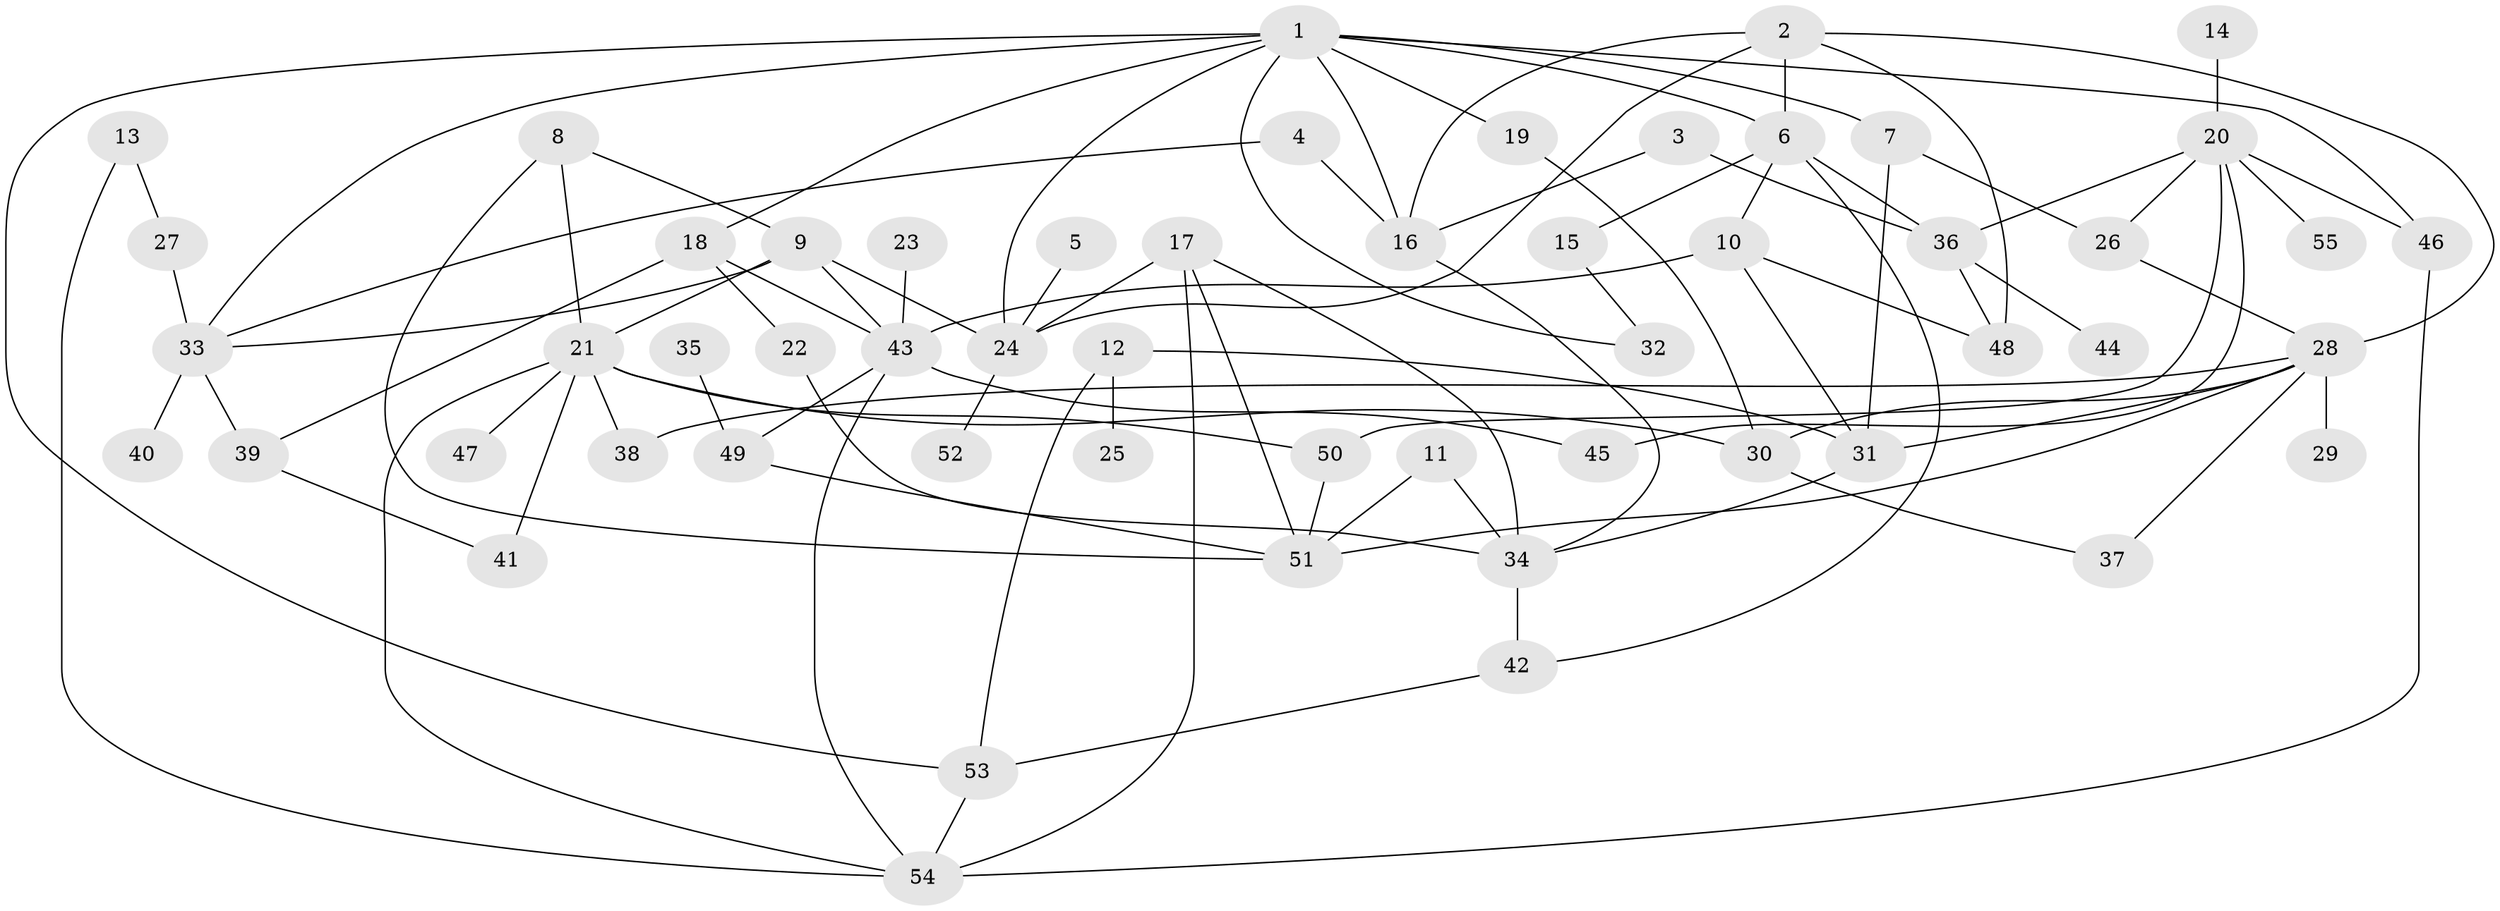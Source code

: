 // original degree distribution, {4: 0.09174311926605505, 6: 0.045871559633027525, 8: 0.027522935779816515, 7: 0.009174311926605505, 5: 0.08256880733944955, 2: 0.30275229357798167, 3: 0.2018348623853211, 1: 0.23853211009174313}
// Generated by graph-tools (version 1.1) at 2025/49/03/09/25 03:49:22]
// undirected, 55 vertices, 94 edges
graph export_dot {
graph [start="1"]
  node [color=gray90,style=filled];
  1;
  2;
  3;
  4;
  5;
  6;
  7;
  8;
  9;
  10;
  11;
  12;
  13;
  14;
  15;
  16;
  17;
  18;
  19;
  20;
  21;
  22;
  23;
  24;
  25;
  26;
  27;
  28;
  29;
  30;
  31;
  32;
  33;
  34;
  35;
  36;
  37;
  38;
  39;
  40;
  41;
  42;
  43;
  44;
  45;
  46;
  47;
  48;
  49;
  50;
  51;
  52;
  53;
  54;
  55;
  1 -- 6 [weight=1.0];
  1 -- 7 [weight=1.0];
  1 -- 16 [weight=1.0];
  1 -- 18 [weight=1.0];
  1 -- 19 [weight=1.0];
  1 -- 24 [weight=1.0];
  1 -- 32 [weight=1.0];
  1 -- 33 [weight=1.0];
  1 -- 46 [weight=1.0];
  1 -- 53 [weight=1.0];
  2 -- 6 [weight=1.0];
  2 -- 16 [weight=1.0];
  2 -- 24 [weight=1.0];
  2 -- 28 [weight=1.0];
  2 -- 48 [weight=1.0];
  3 -- 16 [weight=1.0];
  3 -- 36 [weight=1.0];
  4 -- 16 [weight=1.0];
  4 -- 33 [weight=1.0];
  5 -- 24 [weight=1.0];
  6 -- 10 [weight=1.0];
  6 -- 15 [weight=1.0];
  6 -- 36 [weight=1.0];
  6 -- 42 [weight=1.0];
  7 -- 26 [weight=1.0];
  7 -- 31 [weight=1.0];
  8 -- 9 [weight=1.0];
  8 -- 21 [weight=1.0];
  8 -- 51 [weight=1.0];
  9 -- 21 [weight=2.0];
  9 -- 24 [weight=1.0];
  9 -- 33 [weight=1.0];
  9 -- 43 [weight=1.0];
  10 -- 31 [weight=1.0];
  10 -- 43 [weight=1.0];
  10 -- 48 [weight=1.0];
  11 -- 34 [weight=1.0];
  11 -- 51 [weight=1.0];
  12 -- 25 [weight=1.0];
  12 -- 31 [weight=1.0];
  12 -- 53 [weight=1.0];
  13 -- 27 [weight=1.0];
  13 -- 54 [weight=1.0];
  14 -- 20 [weight=1.0];
  15 -- 32 [weight=1.0];
  16 -- 34 [weight=1.0];
  17 -- 24 [weight=1.0];
  17 -- 34 [weight=1.0];
  17 -- 51 [weight=1.0];
  17 -- 54 [weight=1.0];
  18 -- 22 [weight=1.0];
  18 -- 39 [weight=1.0];
  18 -- 43 [weight=1.0];
  19 -- 30 [weight=1.0];
  20 -- 26 [weight=1.0];
  20 -- 36 [weight=1.0];
  20 -- 45 [weight=1.0];
  20 -- 46 [weight=1.0];
  20 -- 50 [weight=1.0];
  20 -- 55 [weight=1.0];
  21 -- 30 [weight=1.0];
  21 -- 38 [weight=1.0];
  21 -- 41 [weight=1.0];
  21 -- 47 [weight=1.0];
  21 -- 50 [weight=1.0];
  21 -- 54 [weight=1.0];
  22 -- 34 [weight=1.0];
  23 -- 43 [weight=1.0];
  24 -- 52 [weight=1.0];
  26 -- 28 [weight=1.0];
  27 -- 33 [weight=1.0];
  28 -- 29 [weight=1.0];
  28 -- 30 [weight=1.0];
  28 -- 31 [weight=1.0];
  28 -- 37 [weight=1.0];
  28 -- 38 [weight=1.0];
  28 -- 51 [weight=1.0];
  30 -- 37 [weight=1.0];
  31 -- 34 [weight=1.0];
  33 -- 39 [weight=1.0];
  33 -- 40 [weight=1.0];
  34 -- 42 [weight=1.0];
  35 -- 49 [weight=1.0];
  36 -- 44 [weight=1.0];
  36 -- 48 [weight=1.0];
  39 -- 41 [weight=1.0];
  42 -- 53 [weight=1.0];
  43 -- 45 [weight=1.0];
  43 -- 49 [weight=1.0];
  43 -- 54 [weight=1.0];
  46 -- 54 [weight=1.0];
  49 -- 51 [weight=1.0];
  50 -- 51 [weight=1.0];
  53 -- 54 [weight=1.0];
}
